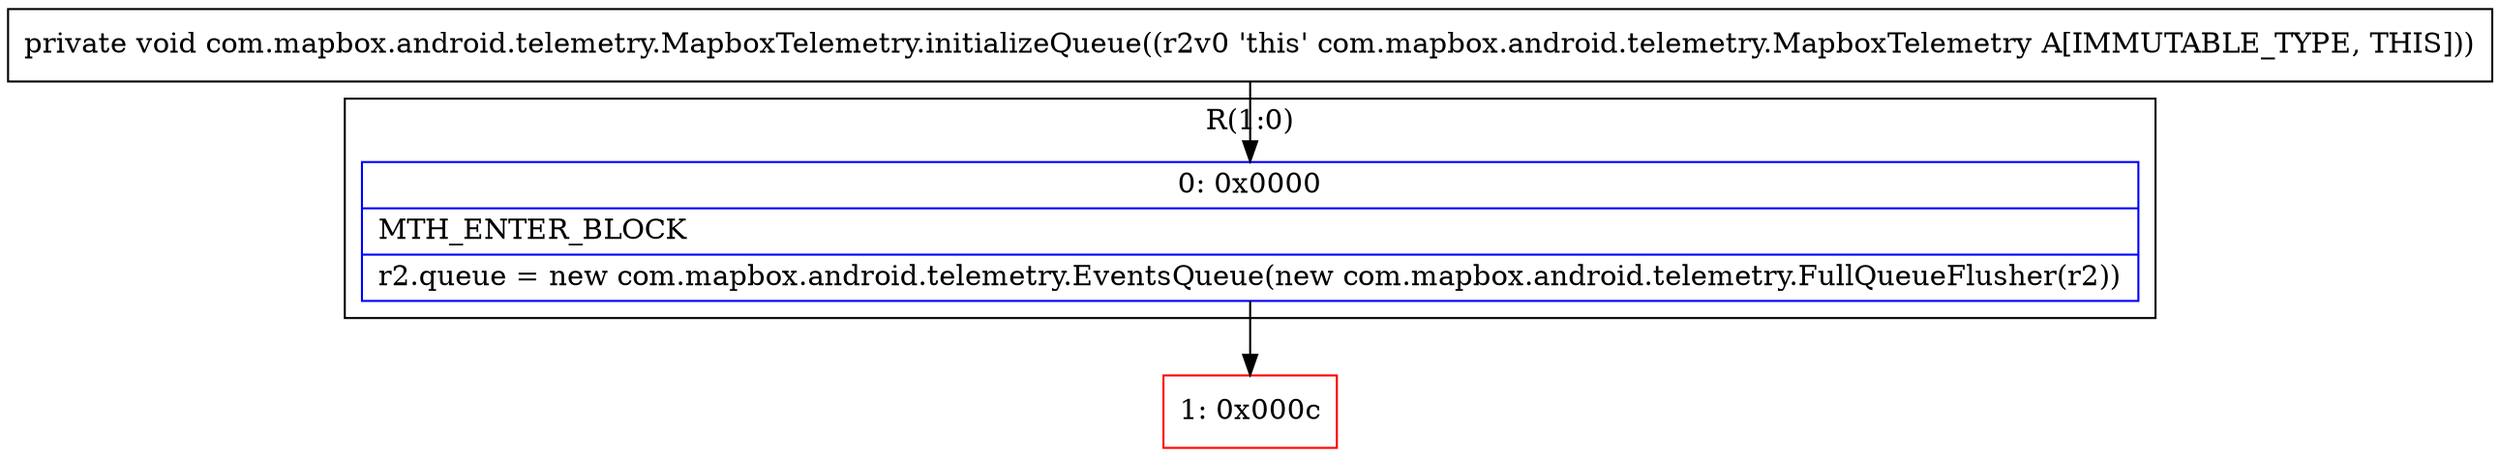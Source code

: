 digraph "CFG forcom.mapbox.android.telemetry.MapboxTelemetry.initializeQueue()V" {
subgraph cluster_Region_1484000771 {
label = "R(1:0)";
node [shape=record,color=blue];
Node_0 [shape=record,label="{0\:\ 0x0000|MTH_ENTER_BLOCK\l|r2.queue = new com.mapbox.android.telemetry.EventsQueue(new com.mapbox.android.telemetry.FullQueueFlusher(r2))\l}"];
}
Node_1 [shape=record,color=red,label="{1\:\ 0x000c}"];
MethodNode[shape=record,label="{private void com.mapbox.android.telemetry.MapboxTelemetry.initializeQueue((r2v0 'this' com.mapbox.android.telemetry.MapboxTelemetry A[IMMUTABLE_TYPE, THIS])) }"];
MethodNode -> Node_0;
Node_0 -> Node_1;
}

